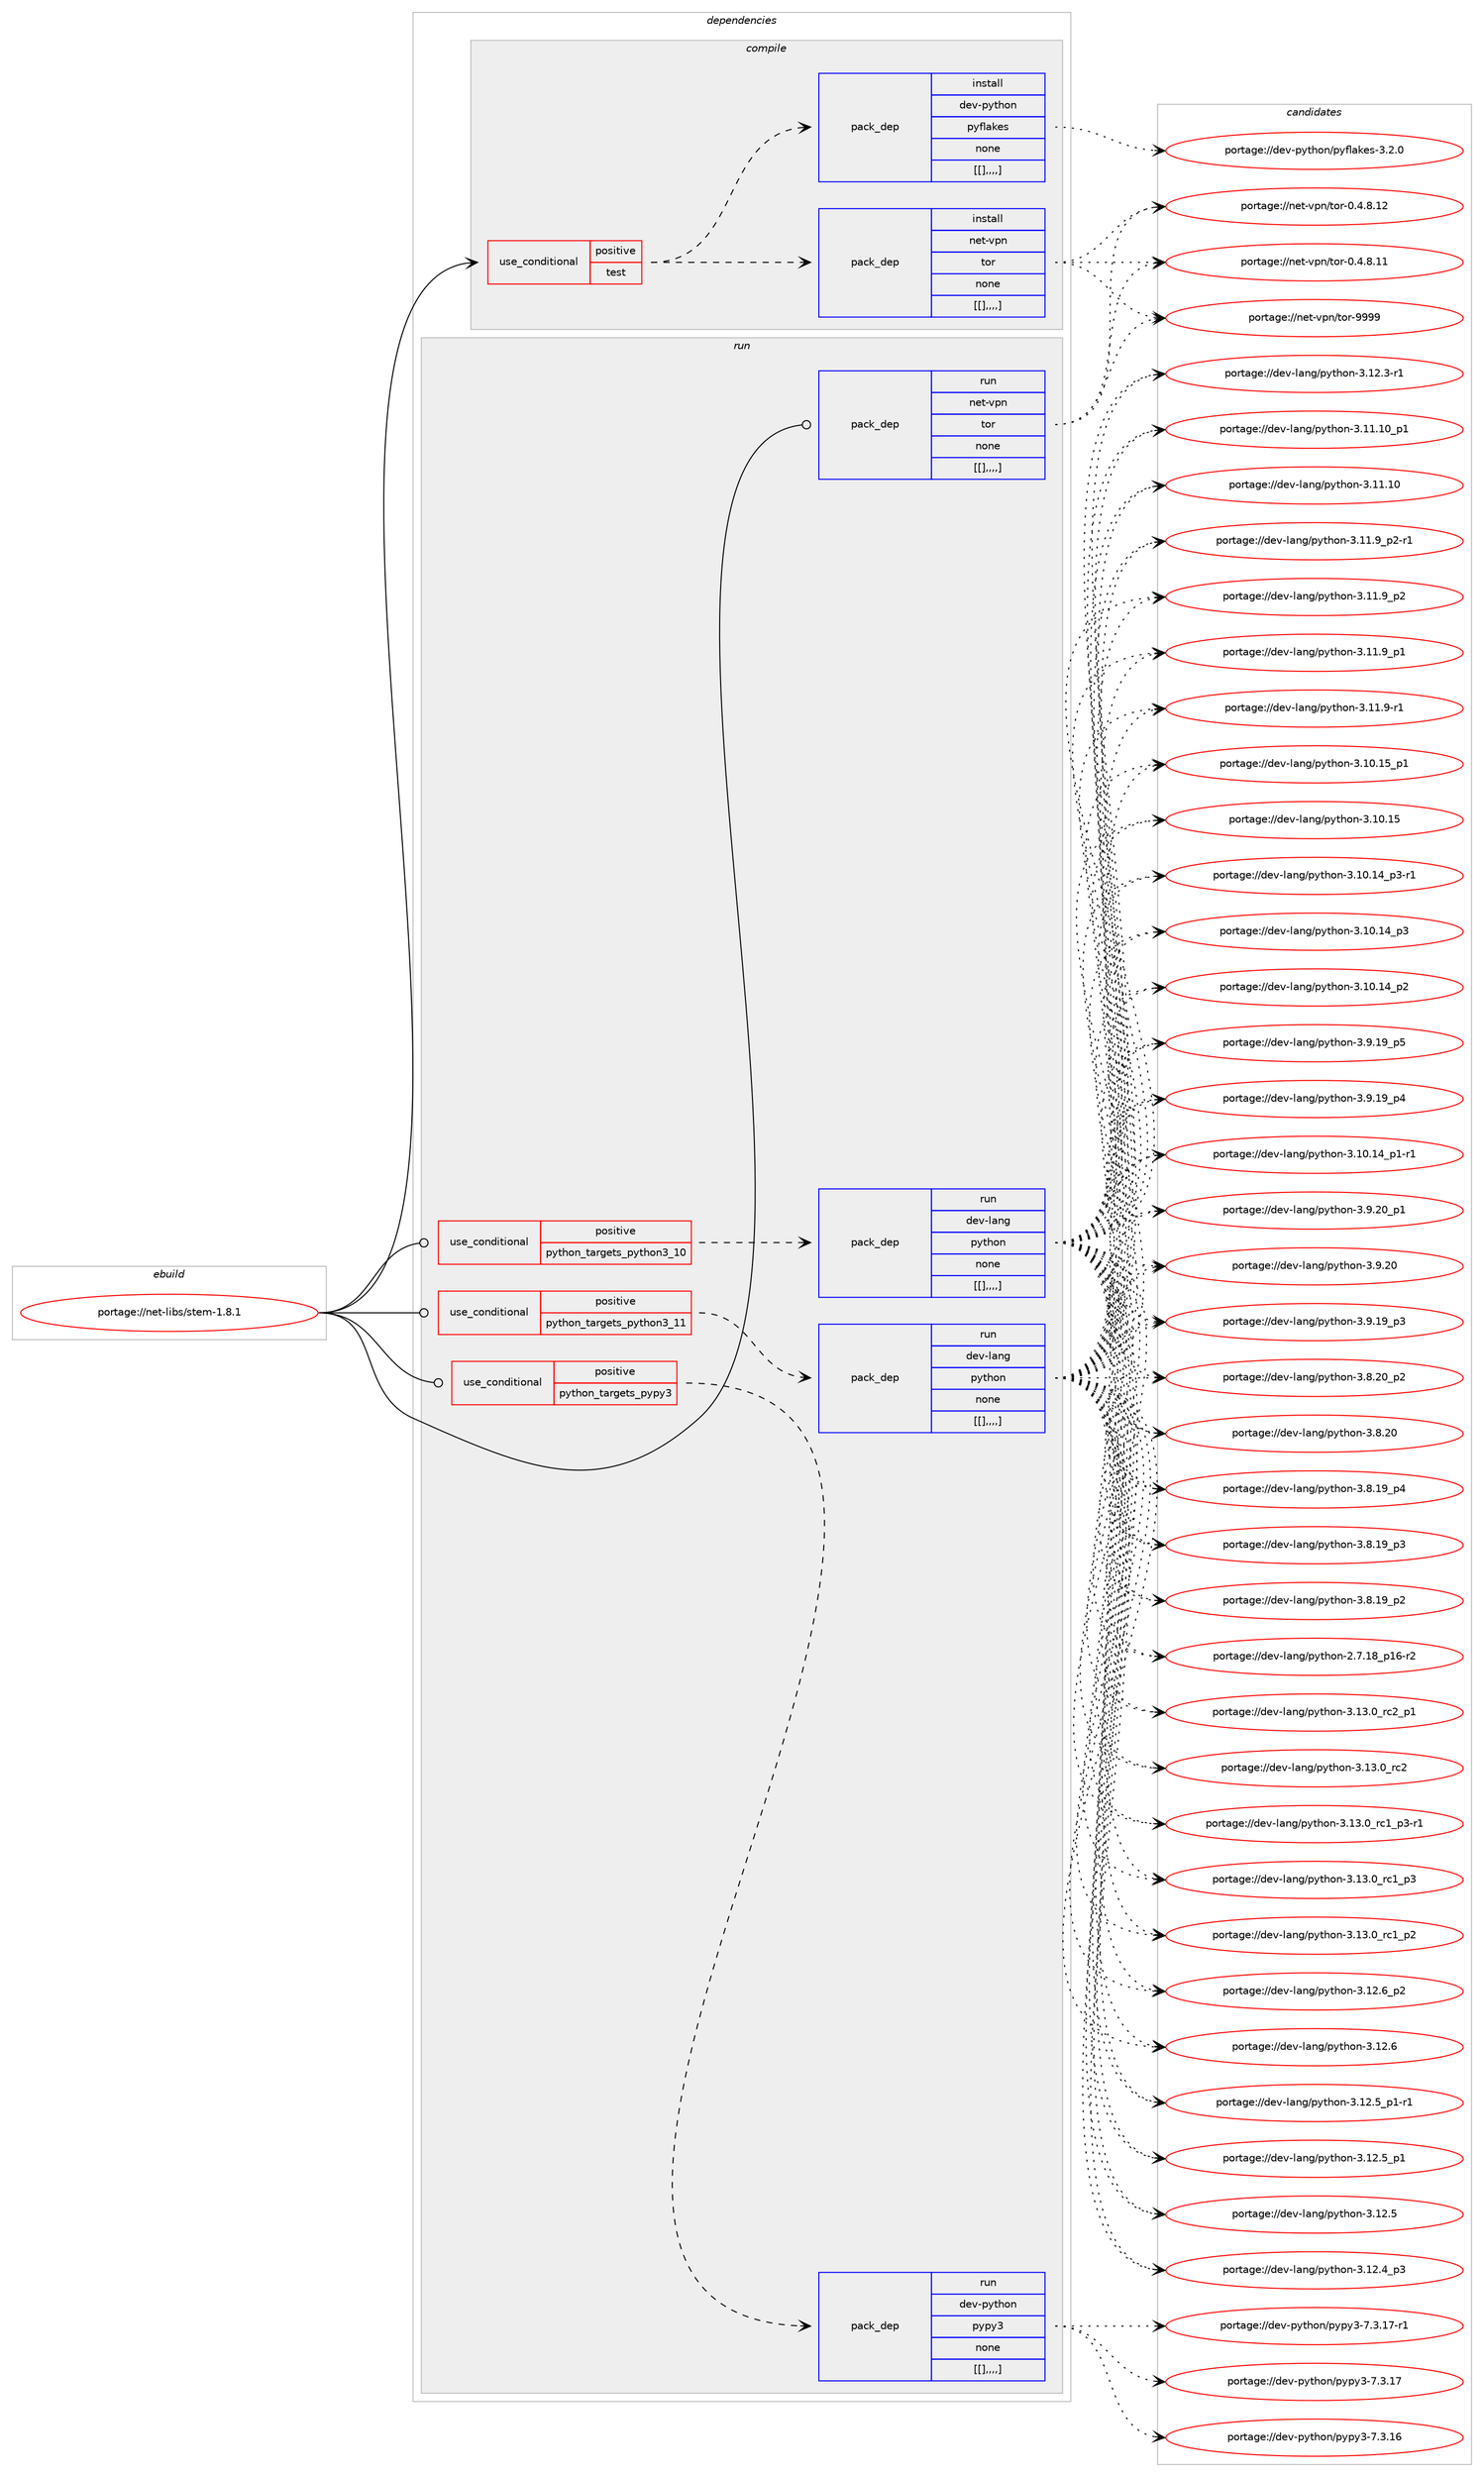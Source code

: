 digraph prolog {

# *************
# Graph options
# *************

newrank=true;
concentrate=true;
compound=true;
graph [rankdir=LR,fontname=Helvetica,fontsize=10,ranksep=1.5];#, ranksep=2.5, nodesep=0.2];
edge  [arrowhead=vee];
node  [fontname=Helvetica,fontsize=10];

# **********
# The ebuild
# **********

subgraph cluster_leftcol {
color=gray;
label=<<i>ebuild</i>>;
id [label="portage://net-libs/stem-1.8.1", color=red, width=4, href="../net-libs/stem-1.8.1.svg"];
}

# ****************
# The dependencies
# ****************

subgraph cluster_midcol {
color=gray;
label=<<i>dependencies</i>>;
subgraph cluster_compile {
fillcolor="#eeeeee";
style=filled;
label=<<i>compile</i>>;
subgraph cond98844 {
dependency373653 [label=<<TABLE BORDER="0" CELLBORDER="1" CELLSPACING="0" CELLPADDING="4"><TR><TD ROWSPAN="3" CELLPADDING="10">use_conditional</TD></TR><TR><TD>positive</TD></TR><TR><TD>test</TD></TR></TABLE>>, shape=none, color=red];
subgraph pack272110 {
dependency373654 [label=<<TABLE BORDER="0" CELLBORDER="1" CELLSPACING="0" CELLPADDING="4" WIDTH="220"><TR><TD ROWSPAN="6" CELLPADDING="30">pack_dep</TD></TR><TR><TD WIDTH="110">install</TD></TR><TR><TD>dev-python</TD></TR><TR><TD>pyflakes</TD></TR><TR><TD>none</TD></TR><TR><TD>[[],,,,]</TD></TR></TABLE>>, shape=none, color=blue];
}
dependency373653:e -> dependency373654:w [weight=20,style="dashed",arrowhead="vee"];
subgraph pack272111 {
dependency373655 [label=<<TABLE BORDER="0" CELLBORDER="1" CELLSPACING="0" CELLPADDING="4" WIDTH="220"><TR><TD ROWSPAN="6" CELLPADDING="30">pack_dep</TD></TR><TR><TD WIDTH="110">install</TD></TR><TR><TD>net-vpn</TD></TR><TR><TD>tor</TD></TR><TR><TD>none</TD></TR><TR><TD>[[],,,,]</TD></TR></TABLE>>, shape=none, color=blue];
}
dependency373653:e -> dependency373655:w [weight=20,style="dashed",arrowhead="vee"];
}
id:e -> dependency373653:w [weight=20,style="solid",arrowhead="vee"];
}
subgraph cluster_compileandrun {
fillcolor="#eeeeee";
style=filled;
label=<<i>compile and run</i>>;
}
subgraph cluster_run {
fillcolor="#eeeeee";
style=filled;
label=<<i>run</i>>;
subgraph cond98845 {
dependency373656 [label=<<TABLE BORDER="0" CELLBORDER="1" CELLSPACING="0" CELLPADDING="4"><TR><TD ROWSPAN="3" CELLPADDING="10">use_conditional</TD></TR><TR><TD>positive</TD></TR><TR><TD>python_targets_pypy3</TD></TR></TABLE>>, shape=none, color=red];
subgraph pack272112 {
dependency373657 [label=<<TABLE BORDER="0" CELLBORDER="1" CELLSPACING="0" CELLPADDING="4" WIDTH="220"><TR><TD ROWSPAN="6" CELLPADDING="30">pack_dep</TD></TR><TR><TD WIDTH="110">run</TD></TR><TR><TD>dev-python</TD></TR><TR><TD>pypy3</TD></TR><TR><TD>none</TD></TR><TR><TD>[[],,,,]</TD></TR></TABLE>>, shape=none, color=blue];
}
dependency373656:e -> dependency373657:w [weight=20,style="dashed",arrowhead="vee"];
}
id:e -> dependency373656:w [weight=20,style="solid",arrowhead="odot"];
subgraph cond98846 {
dependency373658 [label=<<TABLE BORDER="0" CELLBORDER="1" CELLSPACING="0" CELLPADDING="4"><TR><TD ROWSPAN="3" CELLPADDING="10">use_conditional</TD></TR><TR><TD>positive</TD></TR><TR><TD>python_targets_python3_10</TD></TR></TABLE>>, shape=none, color=red];
subgraph pack272113 {
dependency373659 [label=<<TABLE BORDER="0" CELLBORDER="1" CELLSPACING="0" CELLPADDING="4" WIDTH="220"><TR><TD ROWSPAN="6" CELLPADDING="30">pack_dep</TD></TR><TR><TD WIDTH="110">run</TD></TR><TR><TD>dev-lang</TD></TR><TR><TD>python</TD></TR><TR><TD>none</TD></TR><TR><TD>[[],,,,]</TD></TR></TABLE>>, shape=none, color=blue];
}
dependency373658:e -> dependency373659:w [weight=20,style="dashed",arrowhead="vee"];
}
id:e -> dependency373658:w [weight=20,style="solid",arrowhead="odot"];
subgraph cond98847 {
dependency373660 [label=<<TABLE BORDER="0" CELLBORDER="1" CELLSPACING="0" CELLPADDING="4"><TR><TD ROWSPAN="3" CELLPADDING="10">use_conditional</TD></TR><TR><TD>positive</TD></TR><TR><TD>python_targets_python3_11</TD></TR></TABLE>>, shape=none, color=red];
subgraph pack272114 {
dependency373661 [label=<<TABLE BORDER="0" CELLBORDER="1" CELLSPACING="0" CELLPADDING="4" WIDTH="220"><TR><TD ROWSPAN="6" CELLPADDING="30">pack_dep</TD></TR><TR><TD WIDTH="110">run</TD></TR><TR><TD>dev-lang</TD></TR><TR><TD>python</TD></TR><TR><TD>none</TD></TR><TR><TD>[[],,,,]</TD></TR></TABLE>>, shape=none, color=blue];
}
dependency373660:e -> dependency373661:w [weight=20,style="dashed",arrowhead="vee"];
}
id:e -> dependency373660:w [weight=20,style="solid",arrowhead="odot"];
subgraph pack272115 {
dependency373662 [label=<<TABLE BORDER="0" CELLBORDER="1" CELLSPACING="0" CELLPADDING="4" WIDTH="220"><TR><TD ROWSPAN="6" CELLPADDING="30">pack_dep</TD></TR><TR><TD WIDTH="110">run</TD></TR><TR><TD>net-vpn</TD></TR><TR><TD>tor</TD></TR><TR><TD>none</TD></TR><TR><TD>[[],,,,]</TD></TR></TABLE>>, shape=none, color=blue];
}
id:e -> dependency373662:w [weight=20,style="solid",arrowhead="odot"];
}
}

# **************
# The candidates
# **************

subgraph cluster_choices {
rank=same;
color=gray;
label=<<i>candidates</i>>;

subgraph choice272110 {
color=black;
nodesep=1;
choice100101118451121211161041111104711212110210897107101115455146504648 [label="portage://dev-python/pyflakes-3.2.0", color=red, width=4,href="../dev-python/pyflakes-3.2.0.svg"];
dependency373654:e -> choice100101118451121211161041111104711212110210897107101115455146504648:w [style=dotted,weight="100"];
}
subgraph choice272111 {
color=black;
nodesep=1;
choice11010111645118112110471161111144557575757 [label="portage://net-vpn/tor-9999", color=red, width=4,href="../net-vpn/tor-9999.svg"];
choice1101011164511811211047116111114454846524656464950 [label="portage://net-vpn/tor-0.4.8.12", color=red, width=4,href="../net-vpn/tor-0.4.8.12.svg"];
choice1101011164511811211047116111114454846524656464949 [label="portage://net-vpn/tor-0.4.8.11", color=red, width=4,href="../net-vpn/tor-0.4.8.11.svg"];
dependency373655:e -> choice11010111645118112110471161111144557575757:w [style=dotted,weight="100"];
dependency373655:e -> choice1101011164511811211047116111114454846524656464950:w [style=dotted,weight="100"];
dependency373655:e -> choice1101011164511811211047116111114454846524656464949:w [style=dotted,weight="100"];
}
subgraph choice272112 {
color=black;
nodesep=1;
choice100101118451121211161041111104711212111212151455546514649554511449 [label="portage://dev-python/pypy3-7.3.17-r1", color=red, width=4,href="../dev-python/pypy3-7.3.17-r1.svg"];
choice10010111845112121116104111110471121211121215145554651464955 [label="portage://dev-python/pypy3-7.3.17", color=red, width=4,href="../dev-python/pypy3-7.3.17.svg"];
choice10010111845112121116104111110471121211121215145554651464954 [label="portage://dev-python/pypy3-7.3.16", color=red, width=4,href="../dev-python/pypy3-7.3.16.svg"];
dependency373657:e -> choice100101118451121211161041111104711212111212151455546514649554511449:w [style=dotted,weight="100"];
dependency373657:e -> choice10010111845112121116104111110471121211121215145554651464955:w [style=dotted,weight="100"];
dependency373657:e -> choice10010111845112121116104111110471121211121215145554651464954:w [style=dotted,weight="100"];
}
subgraph choice272113 {
color=black;
nodesep=1;
choice100101118451089711010347112121116104111110455146495146489511499509511249 [label="portage://dev-lang/python-3.13.0_rc2_p1", color=red, width=4,href="../dev-lang/python-3.13.0_rc2_p1.svg"];
choice10010111845108971101034711212111610411111045514649514648951149950 [label="portage://dev-lang/python-3.13.0_rc2", color=red, width=4,href="../dev-lang/python-3.13.0_rc2.svg"];
choice1001011184510897110103471121211161041111104551464951464895114994995112514511449 [label="portage://dev-lang/python-3.13.0_rc1_p3-r1", color=red, width=4,href="../dev-lang/python-3.13.0_rc1_p3-r1.svg"];
choice100101118451089711010347112121116104111110455146495146489511499499511251 [label="portage://dev-lang/python-3.13.0_rc1_p3", color=red, width=4,href="../dev-lang/python-3.13.0_rc1_p3.svg"];
choice100101118451089711010347112121116104111110455146495146489511499499511250 [label="portage://dev-lang/python-3.13.0_rc1_p2", color=red, width=4,href="../dev-lang/python-3.13.0_rc1_p2.svg"];
choice100101118451089711010347112121116104111110455146495046549511250 [label="portage://dev-lang/python-3.12.6_p2", color=red, width=4,href="../dev-lang/python-3.12.6_p2.svg"];
choice10010111845108971101034711212111610411111045514649504654 [label="portage://dev-lang/python-3.12.6", color=red, width=4,href="../dev-lang/python-3.12.6.svg"];
choice1001011184510897110103471121211161041111104551464950465395112494511449 [label="portage://dev-lang/python-3.12.5_p1-r1", color=red, width=4,href="../dev-lang/python-3.12.5_p1-r1.svg"];
choice100101118451089711010347112121116104111110455146495046539511249 [label="portage://dev-lang/python-3.12.5_p1", color=red, width=4,href="../dev-lang/python-3.12.5_p1.svg"];
choice10010111845108971101034711212111610411111045514649504653 [label="portage://dev-lang/python-3.12.5", color=red, width=4,href="../dev-lang/python-3.12.5.svg"];
choice100101118451089711010347112121116104111110455146495046529511251 [label="portage://dev-lang/python-3.12.4_p3", color=red, width=4,href="../dev-lang/python-3.12.4_p3.svg"];
choice100101118451089711010347112121116104111110455146495046514511449 [label="portage://dev-lang/python-3.12.3-r1", color=red, width=4,href="../dev-lang/python-3.12.3-r1.svg"];
choice10010111845108971101034711212111610411111045514649494649489511249 [label="portage://dev-lang/python-3.11.10_p1", color=red, width=4,href="../dev-lang/python-3.11.10_p1.svg"];
choice1001011184510897110103471121211161041111104551464949464948 [label="portage://dev-lang/python-3.11.10", color=red, width=4,href="../dev-lang/python-3.11.10.svg"];
choice1001011184510897110103471121211161041111104551464949465795112504511449 [label="portage://dev-lang/python-3.11.9_p2-r1", color=red, width=4,href="../dev-lang/python-3.11.9_p2-r1.svg"];
choice100101118451089711010347112121116104111110455146494946579511250 [label="portage://dev-lang/python-3.11.9_p2", color=red, width=4,href="../dev-lang/python-3.11.9_p2.svg"];
choice100101118451089711010347112121116104111110455146494946579511249 [label="portage://dev-lang/python-3.11.9_p1", color=red, width=4,href="../dev-lang/python-3.11.9_p1.svg"];
choice100101118451089711010347112121116104111110455146494946574511449 [label="portage://dev-lang/python-3.11.9-r1", color=red, width=4,href="../dev-lang/python-3.11.9-r1.svg"];
choice10010111845108971101034711212111610411111045514649484649539511249 [label="portage://dev-lang/python-3.10.15_p1", color=red, width=4,href="../dev-lang/python-3.10.15_p1.svg"];
choice1001011184510897110103471121211161041111104551464948464953 [label="portage://dev-lang/python-3.10.15", color=red, width=4,href="../dev-lang/python-3.10.15.svg"];
choice100101118451089711010347112121116104111110455146494846495295112514511449 [label="portage://dev-lang/python-3.10.14_p3-r1", color=red, width=4,href="../dev-lang/python-3.10.14_p3-r1.svg"];
choice10010111845108971101034711212111610411111045514649484649529511251 [label="portage://dev-lang/python-3.10.14_p3", color=red, width=4,href="../dev-lang/python-3.10.14_p3.svg"];
choice10010111845108971101034711212111610411111045514649484649529511250 [label="portage://dev-lang/python-3.10.14_p2", color=red, width=4,href="../dev-lang/python-3.10.14_p2.svg"];
choice100101118451089711010347112121116104111110455146494846495295112494511449 [label="portage://dev-lang/python-3.10.14_p1-r1", color=red, width=4,href="../dev-lang/python-3.10.14_p1-r1.svg"];
choice100101118451089711010347112121116104111110455146574650489511249 [label="portage://dev-lang/python-3.9.20_p1", color=red, width=4,href="../dev-lang/python-3.9.20_p1.svg"];
choice10010111845108971101034711212111610411111045514657465048 [label="portage://dev-lang/python-3.9.20", color=red, width=4,href="../dev-lang/python-3.9.20.svg"];
choice100101118451089711010347112121116104111110455146574649579511253 [label="portage://dev-lang/python-3.9.19_p5", color=red, width=4,href="../dev-lang/python-3.9.19_p5.svg"];
choice100101118451089711010347112121116104111110455146574649579511252 [label="portage://dev-lang/python-3.9.19_p4", color=red, width=4,href="../dev-lang/python-3.9.19_p4.svg"];
choice100101118451089711010347112121116104111110455146574649579511251 [label="portage://dev-lang/python-3.9.19_p3", color=red, width=4,href="../dev-lang/python-3.9.19_p3.svg"];
choice100101118451089711010347112121116104111110455146564650489511250 [label="portage://dev-lang/python-3.8.20_p2", color=red, width=4,href="../dev-lang/python-3.8.20_p2.svg"];
choice10010111845108971101034711212111610411111045514656465048 [label="portage://dev-lang/python-3.8.20", color=red, width=4,href="../dev-lang/python-3.8.20.svg"];
choice100101118451089711010347112121116104111110455146564649579511252 [label="portage://dev-lang/python-3.8.19_p4", color=red, width=4,href="../dev-lang/python-3.8.19_p4.svg"];
choice100101118451089711010347112121116104111110455146564649579511251 [label="portage://dev-lang/python-3.8.19_p3", color=red, width=4,href="../dev-lang/python-3.8.19_p3.svg"];
choice100101118451089711010347112121116104111110455146564649579511250 [label="portage://dev-lang/python-3.8.19_p2", color=red, width=4,href="../dev-lang/python-3.8.19_p2.svg"];
choice100101118451089711010347112121116104111110455046554649569511249544511450 [label="portage://dev-lang/python-2.7.18_p16-r2", color=red, width=4,href="../dev-lang/python-2.7.18_p16-r2.svg"];
dependency373659:e -> choice100101118451089711010347112121116104111110455146495146489511499509511249:w [style=dotted,weight="100"];
dependency373659:e -> choice10010111845108971101034711212111610411111045514649514648951149950:w [style=dotted,weight="100"];
dependency373659:e -> choice1001011184510897110103471121211161041111104551464951464895114994995112514511449:w [style=dotted,weight="100"];
dependency373659:e -> choice100101118451089711010347112121116104111110455146495146489511499499511251:w [style=dotted,weight="100"];
dependency373659:e -> choice100101118451089711010347112121116104111110455146495146489511499499511250:w [style=dotted,weight="100"];
dependency373659:e -> choice100101118451089711010347112121116104111110455146495046549511250:w [style=dotted,weight="100"];
dependency373659:e -> choice10010111845108971101034711212111610411111045514649504654:w [style=dotted,weight="100"];
dependency373659:e -> choice1001011184510897110103471121211161041111104551464950465395112494511449:w [style=dotted,weight="100"];
dependency373659:e -> choice100101118451089711010347112121116104111110455146495046539511249:w [style=dotted,weight="100"];
dependency373659:e -> choice10010111845108971101034711212111610411111045514649504653:w [style=dotted,weight="100"];
dependency373659:e -> choice100101118451089711010347112121116104111110455146495046529511251:w [style=dotted,weight="100"];
dependency373659:e -> choice100101118451089711010347112121116104111110455146495046514511449:w [style=dotted,weight="100"];
dependency373659:e -> choice10010111845108971101034711212111610411111045514649494649489511249:w [style=dotted,weight="100"];
dependency373659:e -> choice1001011184510897110103471121211161041111104551464949464948:w [style=dotted,weight="100"];
dependency373659:e -> choice1001011184510897110103471121211161041111104551464949465795112504511449:w [style=dotted,weight="100"];
dependency373659:e -> choice100101118451089711010347112121116104111110455146494946579511250:w [style=dotted,weight="100"];
dependency373659:e -> choice100101118451089711010347112121116104111110455146494946579511249:w [style=dotted,weight="100"];
dependency373659:e -> choice100101118451089711010347112121116104111110455146494946574511449:w [style=dotted,weight="100"];
dependency373659:e -> choice10010111845108971101034711212111610411111045514649484649539511249:w [style=dotted,weight="100"];
dependency373659:e -> choice1001011184510897110103471121211161041111104551464948464953:w [style=dotted,weight="100"];
dependency373659:e -> choice100101118451089711010347112121116104111110455146494846495295112514511449:w [style=dotted,weight="100"];
dependency373659:e -> choice10010111845108971101034711212111610411111045514649484649529511251:w [style=dotted,weight="100"];
dependency373659:e -> choice10010111845108971101034711212111610411111045514649484649529511250:w [style=dotted,weight="100"];
dependency373659:e -> choice100101118451089711010347112121116104111110455146494846495295112494511449:w [style=dotted,weight="100"];
dependency373659:e -> choice100101118451089711010347112121116104111110455146574650489511249:w [style=dotted,weight="100"];
dependency373659:e -> choice10010111845108971101034711212111610411111045514657465048:w [style=dotted,weight="100"];
dependency373659:e -> choice100101118451089711010347112121116104111110455146574649579511253:w [style=dotted,weight="100"];
dependency373659:e -> choice100101118451089711010347112121116104111110455146574649579511252:w [style=dotted,weight="100"];
dependency373659:e -> choice100101118451089711010347112121116104111110455146574649579511251:w [style=dotted,weight="100"];
dependency373659:e -> choice100101118451089711010347112121116104111110455146564650489511250:w [style=dotted,weight="100"];
dependency373659:e -> choice10010111845108971101034711212111610411111045514656465048:w [style=dotted,weight="100"];
dependency373659:e -> choice100101118451089711010347112121116104111110455146564649579511252:w [style=dotted,weight="100"];
dependency373659:e -> choice100101118451089711010347112121116104111110455146564649579511251:w [style=dotted,weight="100"];
dependency373659:e -> choice100101118451089711010347112121116104111110455146564649579511250:w [style=dotted,weight="100"];
dependency373659:e -> choice100101118451089711010347112121116104111110455046554649569511249544511450:w [style=dotted,weight="100"];
}
subgraph choice272114 {
color=black;
nodesep=1;
choice100101118451089711010347112121116104111110455146495146489511499509511249 [label="portage://dev-lang/python-3.13.0_rc2_p1", color=red, width=4,href="../dev-lang/python-3.13.0_rc2_p1.svg"];
choice10010111845108971101034711212111610411111045514649514648951149950 [label="portage://dev-lang/python-3.13.0_rc2", color=red, width=4,href="../dev-lang/python-3.13.0_rc2.svg"];
choice1001011184510897110103471121211161041111104551464951464895114994995112514511449 [label="portage://dev-lang/python-3.13.0_rc1_p3-r1", color=red, width=4,href="../dev-lang/python-3.13.0_rc1_p3-r1.svg"];
choice100101118451089711010347112121116104111110455146495146489511499499511251 [label="portage://dev-lang/python-3.13.0_rc1_p3", color=red, width=4,href="../dev-lang/python-3.13.0_rc1_p3.svg"];
choice100101118451089711010347112121116104111110455146495146489511499499511250 [label="portage://dev-lang/python-3.13.0_rc1_p2", color=red, width=4,href="../dev-lang/python-3.13.0_rc1_p2.svg"];
choice100101118451089711010347112121116104111110455146495046549511250 [label="portage://dev-lang/python-3.12.6_p2", color=red, width=4,href="../dev-lang/python-3.12.6_p2.svg"];
choice10010111845108971101034711212111610411111045514649504654 [label="portage://dev-lang/python-3.12.6", color=red, width=4,href="../dev-lang/python-3.12.6.svg"];
choice1001011184510897110103471121211161041111104551464950465395112494511449 [label="portage://dev-lang/python-3.12.5_p1-r1", color=red, width=4,href="../dev-lang/python-3.12.5_p1-r1.svg"];
choice100101118451089711010347112121116104111110455146495046539511249 [label="portage://dev-lang/python-3.12.5_p1", color=red, width=4,href="../dev-lang/python-3.12.5_p1.svg"];
choice10010111845108971101034711212111610411111045514649504653 [label="portage://dev-lang/python-3.12.5", color=red, width=4,href="../dev-lang/python-3.12.5.svg"];
choice100101118451089711010347112121116104111110455146495046529511251 [label="portage://dev-lang/python-3.12.4_p3", color=red, width=4,href="../dev-lang/python-3.12.4_p3.svg"];
choice100101118451089711010347112121116104111110455146495046514511449 [label="portage://dev-lang/python-3.12.3-r1", color=red, width=4,href="../dev-lang/python-3.12.3-r1.svg"];
choice10010111845108971101034711212111610411111045514649494649489511249 [label="portage://dev-lang/python-3.11.10_p1", color=red, width=4,href="../dev-lang/python-3.11.10_p1.svg"];
choice1001011184510897110103471121211161041111104551464949464948 [label="portage://dev-lang/python-3.11.10", color=red, width=4,href="../dev-lang/python-3.11.10.svg"];
choice1001011184510897110103471121211161041111104551464949465795112504511449 [label="portage://dev-lang/python-3.11.9_p2-r1", color=red, width=4,href="../dev-lang/python-3.11.9_p2-r1.svg"];
choice100101118451089711010347112121116104111110455146494946579511250 [label="portage://dev-lang/python-3.11.9_p2", color=red, width=4,href="../dev-lang/python-3.11.9_p2.svg"];
choice100101118451089711010347112121116104111110455146494946579511249 [label="portage://dev-lang/python-3.11.9_p1", color=red, width=4,href="../dev-lang/python-3.11.9_p1.svg"];
choice100101118451089711010347112121116104111110455146494946574511449 [label="portage://dev-lang/python-3.11.9-r1", color=red, width=4,href="../dev-lang/python-3.11.9-r1.svg"];
choice10010111845108971101034711212111610411111045514649484649539511249 [label="portage://dev-lang/python-3.10.15_p1", color=red, width=4,href="../dev-lang/python-3.10.15_p1.svg"];
choice1001011184510897110103471121211161041111104551464948464953 [label="portage://dev-lang/python-3.10.15", color=red, width=4,href="../dev-lang/python-3.10.15.svg"];
choice100101118451089711010347112121116104111110455146494846495295112514511449 [label="portage://dev-lang/python-3.10.14_p3-r1", color=red, width=4,href="../dev-lang/python-3.10.14_p3-r1.svg"];
choice10010111845108971101034711212111610411111045514649484649529511251 [label="portage://dev-lang/python-3.10.14_p3", color=red, width=4,href="../dev-lang/python-3.10.14_p3.svg"];
choice10010111845108971101034711212111610411111045514649484649529511250 [label="portage://dev-lang/python-3.10.14_p2", color=red, width=4,href="../dev-lang/python-3.10.14_p2.svg"];
choice100101118451089711010347112121116104111110455146494846495295112494511449 [label="portage://dev-lang/python-3.10.14_p1-r1", color=red, width=4,href="../dev-lang/python-3.10.14_p1-r1.svg"];
choice100101118451089711010347112121116104111110455146574650489511249 [label="portage://dev-lang/python-3.9.20_p1", color=red, width=4,href="../dev-lang/python-3.9.20_p1.svg"];
choice10010111845108971101034711212111610411111045514657465048 [label="portage://dev-lang/python-3.9.20", color=red, width=4,href="../dev-lang/python-3.9.20.svg"];
choice100101118451089711010347112121116104111110455146574649579511253 [label="portage://dev-lang/python-3.9.19_p5", color=red, width=4,href="../dev-lang/python-3.9.19_p5.svg"];
choice100101118451089711010347112121116104111110455146574649579511252 [label="portage://dev-lang/python-3.9.19_p4", color=red, width=4,href="../dev-lang/python-3.9.19_p4.svg"];
choice100101118451089711010347112121116104111110455146574649579511251 [label="portage://dev-lang/python-3.9.19_p3", color=red, width=4,href="../dev-lang/python-3.9.19_p3.svg"];
choice100101118451089711010347112121116104111110455146564650489511250 [label="portage://dev-lang/python-3.8.20_p2", color=red, width=4,href="../dev-lang/python-3.8.20_p2.svg"];
choice10010111845108971101034711212111610411111045514656465048 [label="portage://dev-lang/python-3.8.20", color=red, width=4,href="../dev-lang/python-3.8.20.svg"];
choice100101118451089711010347112121116104111110455146564649579511252 [label="portage://dev-lang/python-3.8.19_p4", color=red, width=4,href="../dev-lang/python-3.8.19_p4.svg"];
choice100101118451089711010347112121116104111110455146564649579511251 [label="portage://dev-lang/python-3.8.19_p3", color=red, width=4,href="../dev-lang/python-3.8.19_p3.svg"];
choice100101118451089711010347112121116104111110455146564649579511250 [label="portage://dev-lang/python-3.8.19_p2", color=red, width=4,href="../dev-lang/python-3.8.19_p2.svg"];
choice100101118451089711010347112121116104111110455046554649569511249544511450 [label="portage://dev-lang/python-2.7.18_p16-r2", color=red, width=4,href="../dev-lang/python-2.7.18_p16-r2.svg"];
dependency373661:e -> choice100101118451089711010347112121116104111110455146495146489511499509511249:w [style=dotted,weight="100"];
dependency373661:e -> choice10010111845108971101034711212111610411111045514649514648951149950:w [style=dotted,weight="100"];
dependency373661:e -> choice1001011184510897110103471121211161041111104551464951464895114994995112514511449:w [style=dotted,weight="100"];
dependency373661:e -> choice100101118451089711010347112121116104111110455146495146489511499499511251:w [style=dotted,weight="100"];
dependency373661:e -> choice100101118451089711010347112121116104111110455146495146489511499499511250:w [style=dotted,weight="100"];
dependency373661:e -> choice100101118451089711010347112121116104111110455146495046549511250:w [style=dotted,weight="100"];
dependency373661:e -> choice10010111845108971101034711212111610411111045514649504654:w [style=dotted,weight="100"];
dependency373661:e -> choice1001011184510897110103471121211161041111104551464950465395112494511449:w [style=dotted,weight="100"];
dependency373661:e -> choice100101118451089711010347112121116104111110455146495046539511249:w [style=dotted,weight="100"];
dependency373661:e -> choice10010111845108971101034711212111610411111045514649504653:w [style=dotted,weight="100"];
dependency373661:e -> choice100101118451089711010347112121116104111110455146495046529511251:w [style=dotted,weight="100"];
dependency373661:e -> choice100101118451089711010347112121116104111110455146495046514511449:w [style=dotted,weight="100"];
dependency373661:e -> choice10010111845108971101034711212111610411111045514649494649489511249:w [style=dotted,weight="100"];
dependency373661:e -> choice1001011184510897110103471121211161041111104551464949464948:w [style=dotted,weight="100"];
dependency373661:e -> choice1001011184510897110103471121211161041111104551464949465795112504511449:w [style=dotted,weight="100"];
dependency373661:e -> choice100101118451089711010347112121116104111110455146494946579511250:w [style=dotted,weight="100"];
dependency373661:e -> choice100101118451089711010347112121116104111110455146494946579511249:w [style=dotted,weight="100"];
dependency373661:e -> choice100101118451089711010347112121116104111110455146494946574511449:w [style=dotted,weight="100"];
dependency373661:e -> choice10010111845108971101034711212111610411111045514649484649539511249:w [style=dotted,weight="100"];
dependency373661:e -> choice1001011184510897110103471121211161041111104551464948464953:w [style=dotted,weight="100"];
dependency373661:e -> choice100101118451089711010347112121116104111110455146494846495295112514511449:w [style=dotted,weight="100"];
dependency373661:e -> choice10010111845108971101034711212111610411111045514649484649529511251:w [style=dotted,weight="100"];
dependency373661:e -> choice10010111845108971101034711212111610411111045514649484649529511250:w [style=dotted,weight="100"];
dependency373661:e -> choice100101118451089711010347112121116104111110455146494846495295112494511449:w [style=dotted,weight="100"];
dependency373661:e -> choice100101118451089711010347112121116104111110455146574650489511249:w [style=dotted,weight="100"];
dependency373661:e -> choice10010111845108971101034711212111610411111045514657465048:w [style=dotted,weight="100"];
dependency373661:e -> choice100101118451089711010347112121116104111110455146574649579511253:w [style=dotted,weight="100"];
dependency373661:e -> choice100101118451089711010347112121116104111110455146574649579511252:w [style=dotted,weight="100"];
dependency373661:e -> choice100101118451089711010347112121116104111110455146574649579511251:w [style=dotted,weight="100"];
dependency373661:e -> choice100101118451089711010347112121116104111110455146564650489511250:w [style=dotted,weight="100"];
dependency373661:e -> choice10010111845108971101034711212111610411111045514656465048:w [style=dotted,weight="100"];
dependency373661:e -> choice100101118451089711010347112121116104111110455146564649579511252:w [style=dotted,weight="100"];
dependency373661:e -> choice100101118451089711010347112121116104111110455146564649579511251:w [style=dotted,weight="100"];
dependency373661:e -> choice100101118451089711010347112121116104111110455146564649579511250:w [style=dotted,weight="100"];
dependency373661:e -> choice100101118451089711010347112121116104111110455046554649569511249544511450:w [style=dotted,weight="100"];
}
subgraph choice272115 {
color=black;
nodesep=1;
choice11010111645118112110471161111144557575757 [label="portage://net-vpn/tor-9999", color=red, width=4,href="../net-vpn/tor-9999.svg"];
choice1101011164511811211047116111114454846524656464950 [label="portage://net-vpn/tor-0.4.8.12", color=red, width=4,href="../net-vpn/tor-0.4.8.12.svg"];
choice1101011164511811211047116111114454846524656464949 [label="portage://net-vpn/tor-0.4.8.11", color=red, width=4,href="../net-vpn/tor-0.4.8.11.svg"];
dependency373662:e -> choice11010111645118112110471161111144557575757:w [style=dotted,weight="100"];
dependency373662:e -> choice1101011164511811211047116111114454846524656464950:w [style=dotted,weight="100"];
dependency373662:e -> choice1101011164511811211047116111114454846524656464949:w [style=dotted,weight="100"];
}
}

}
